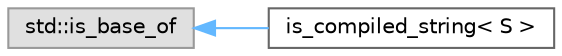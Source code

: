 digraph "类继承关系图"
{
 // LATEX_PDF_SIZE
  bgcolor="transparent";
  edge [fontname=Helvetica,fontsize=10,labelfontname=Helvetica,labelfontsize=10];
  node [fontname=Helvetica,fontsize=10,shape=box,height=0.2,width=0.4];
  rankdir="LR";
  Node0 [id="Node000000",label="std::is_base_of",height=0.2,width=0.4,color="grey60", fillcolor="#E0E0E0", style="filled",tooltip=" "];
  Node0 -> Node1 [id="edge1655_Node000000_Node000001",dir="back",color="steelblue1",style="solid",tooltip=" "];
  Node1 [id="Node000001",label="is_compiled_string\< S \>",height=0.2,width=0.4,color="grey40", fillcolor="white", style="filled",URL="$structis__compiled__string.html",tooltip=" "];
}
